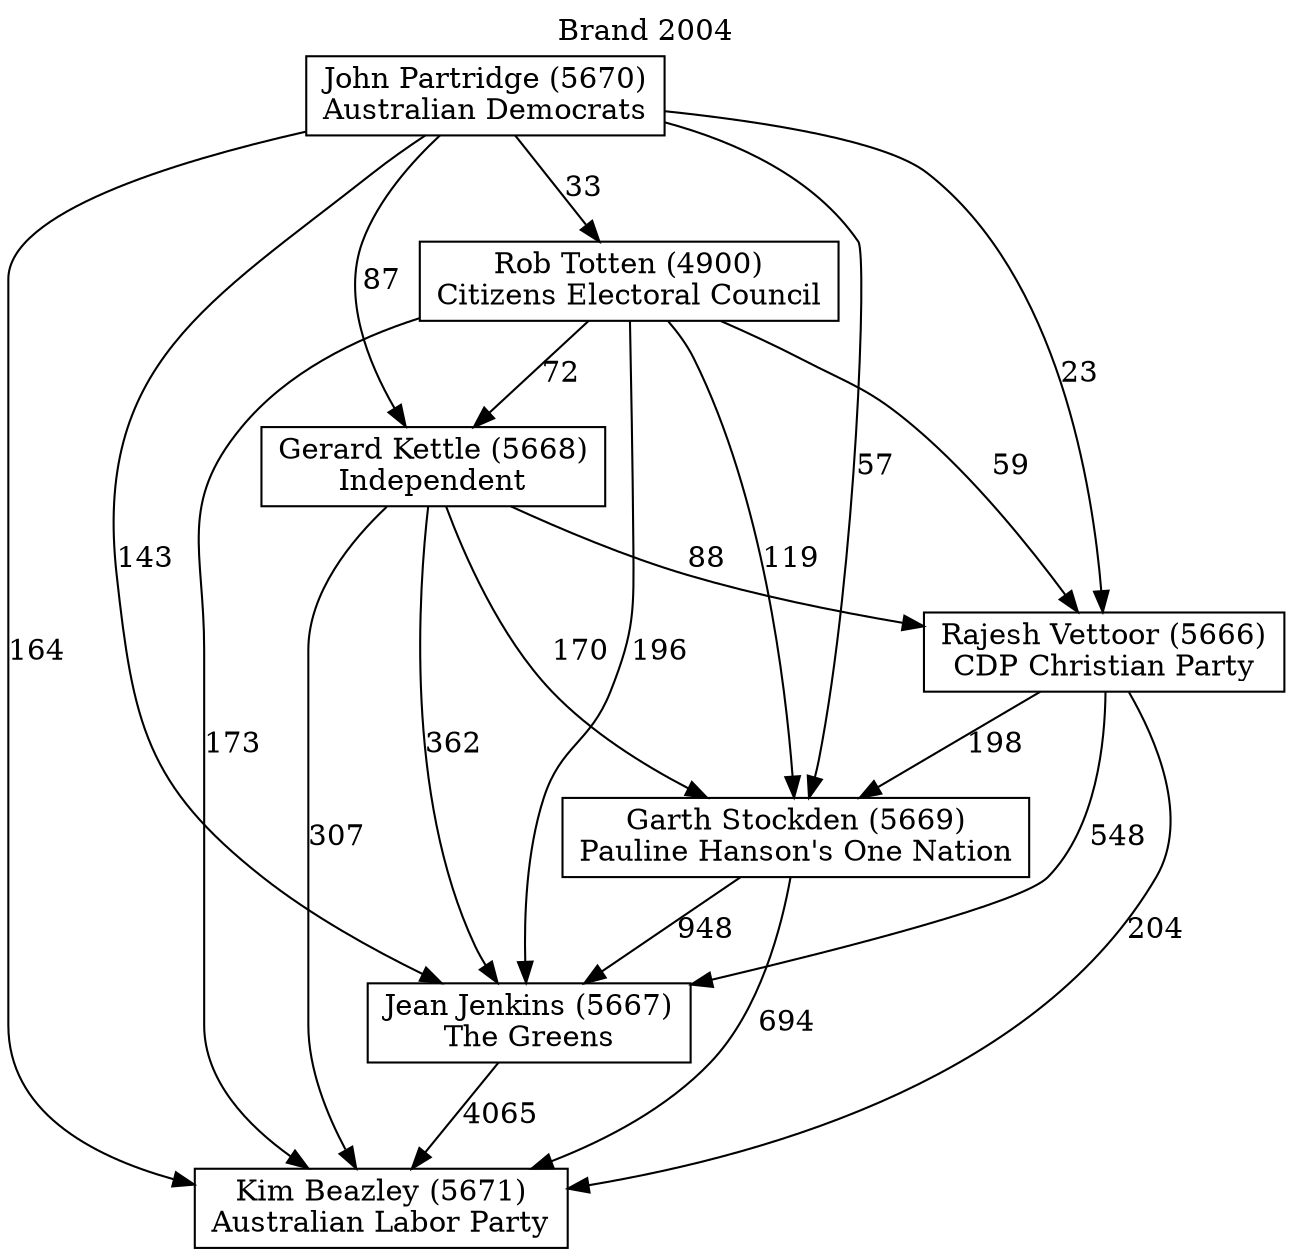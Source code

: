 // House preference flow
digraph "Kim Beazley (5671)_Brand_2004" {
	graph [label="Brand 2004" labelloc=t mclimit=10]
	node [shape=box]
	"Kim Beazley (5671)" [label="Kim Beazley (5671)
Australian Labor Party"]
	"Jean Jenkins (5667)" [label="Jean Jenkins (5667)
The Greens"]
	"Garth Stockden (5669)" [label="Garth Stockden (5669)
Pauline Hanson's One Nation"]
	"Rajesh Vettoor (5666)" [label="Rajesh Vettoor (5666)
CDP Christian Party"]
	"Gerard Kettle (5668)" [label="Gerard Kettle (5668)
Independent"]
	"Rob Totten (4900)" [label="Rob Totten (4900)
Citizens Electoral Council"]
	"John Partridge (5670)" [label="John Partridge (5670)
Australian Democrats"]
	"Jean Jenkins (5667)" -> "Kim Beazley (5671)" [label=4065]
	"Garth Stockden (5669)" -> "Jean Jenkins (5667)" [label=948]
	"Rajesh Vettoor (5666)" -> "Garth Stockden (5669)" [label=198]
	"Gerard Kettle (5668)" -> "Rajesh Vettoor (5666)" [label=88]
	"Rob Totten (4900)" -> "Gerard Kettle (5668)" [label=72]
	"John Partridge (5670)" -> "Rob Totten (4900)" [label=33]
	"Garth Stockden (5669)" -> "Kim Beazley (5671)" [label=694]
	"Rajesh Vettoor (5666)" -> "Kim Beazley (5671)" [label=204]
	"Gerard Kettle (5668)" -> "Kim Beazley (5671)" [label=307]
	"Rob Totten (4900)" -> "Kim Beazley (5671)" [label=173]
	"John Partridge (5670)" -> "Kim Beazley (5671)" [label=164]
	"John Partridge (5670)" -> "Gerard Kettle (5668)" [label=87]
	"Rob Totten (4900)" -> "Rajesh Vettoor (5666)" [label=59]
	"John Partridge (5670)" -> "Rajesh Vettoor (5666)" [label=23]
	"Gerard Kettle (5668)" -> "Garth Stockden (5669)" [label=170]
	"Rob Totten (4900)" -> "Garth Stockden (5669)" [label=119]
	"John Partridge (5670)" -> "Garth Stockden (5669)" [label=57]
	"Rajesh Vettoor (5666)" -> "Jean Jenkins (5667)" [label=548]
	"Gerard Kettle (5668)" -> "Jean Jenkins (5667)" [label=362]
	"Rob Totten (4900)" -> "Jean Jenkins (5667)" [label=196]
	"John Partridge (5670)" -> "Jean Jenkins (5667)" [label=143]
}
